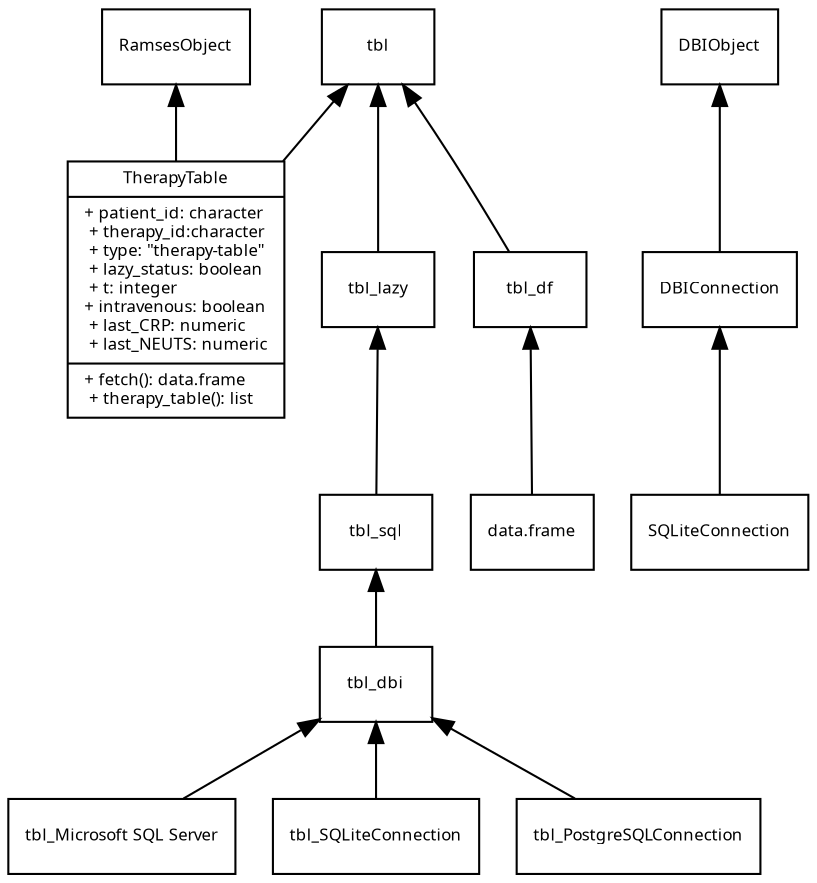 digraph G {
  fontsize = 8

  node [
          fontname = "Droid Sans Mono"
          fontsize = 8
          shape = "record"

  ]

  edge [
          fontname = "Droid Sans Mono"
          fontsize = 8
  ]

tbl_MSSQL [
  label = "tbl_Microsoft SQL Server"
]

TherapyTable [
  label = "{TherapyTable|
  + patient_id: character\l
  + therapy_id:character\l
  + type: \"therapy-table\"\l
  + lazy_status: boolean\l
  + t: integer\l+ intravenous: boolean\l
  + last_CRP: numeric \l
  + last_NEUTS: numeric\l|
  
  + fetch(): data.frame\l
  + therapy_table(): list\l}"
]

dataframe [
  label="data.frame"
]

RamsesObject -> TherapyTable [dir=back]
tbl -> TherapyTable [dir=back]
tbl -> tbl_lazy [dir=back]
tbl_lazy -> tbl_sql [dir=back]
tbl_sql -> tbl_dbi [dir=back]
tbl_dbi -> tbl_SQLiteConnection [dir=back]
tbl_dbi -> tbl_PostgreSQLConnection [dir=back]
tbl_dbi -> tbl_MSSQL [dir=back]
tbl -> tbl_df [dir=back]
tbl_df -> dataframe [dir=back]


DBIObject -> DBIConnection [dir=back]
DBIConnection -> SQLiteConnection [dir=back]
}